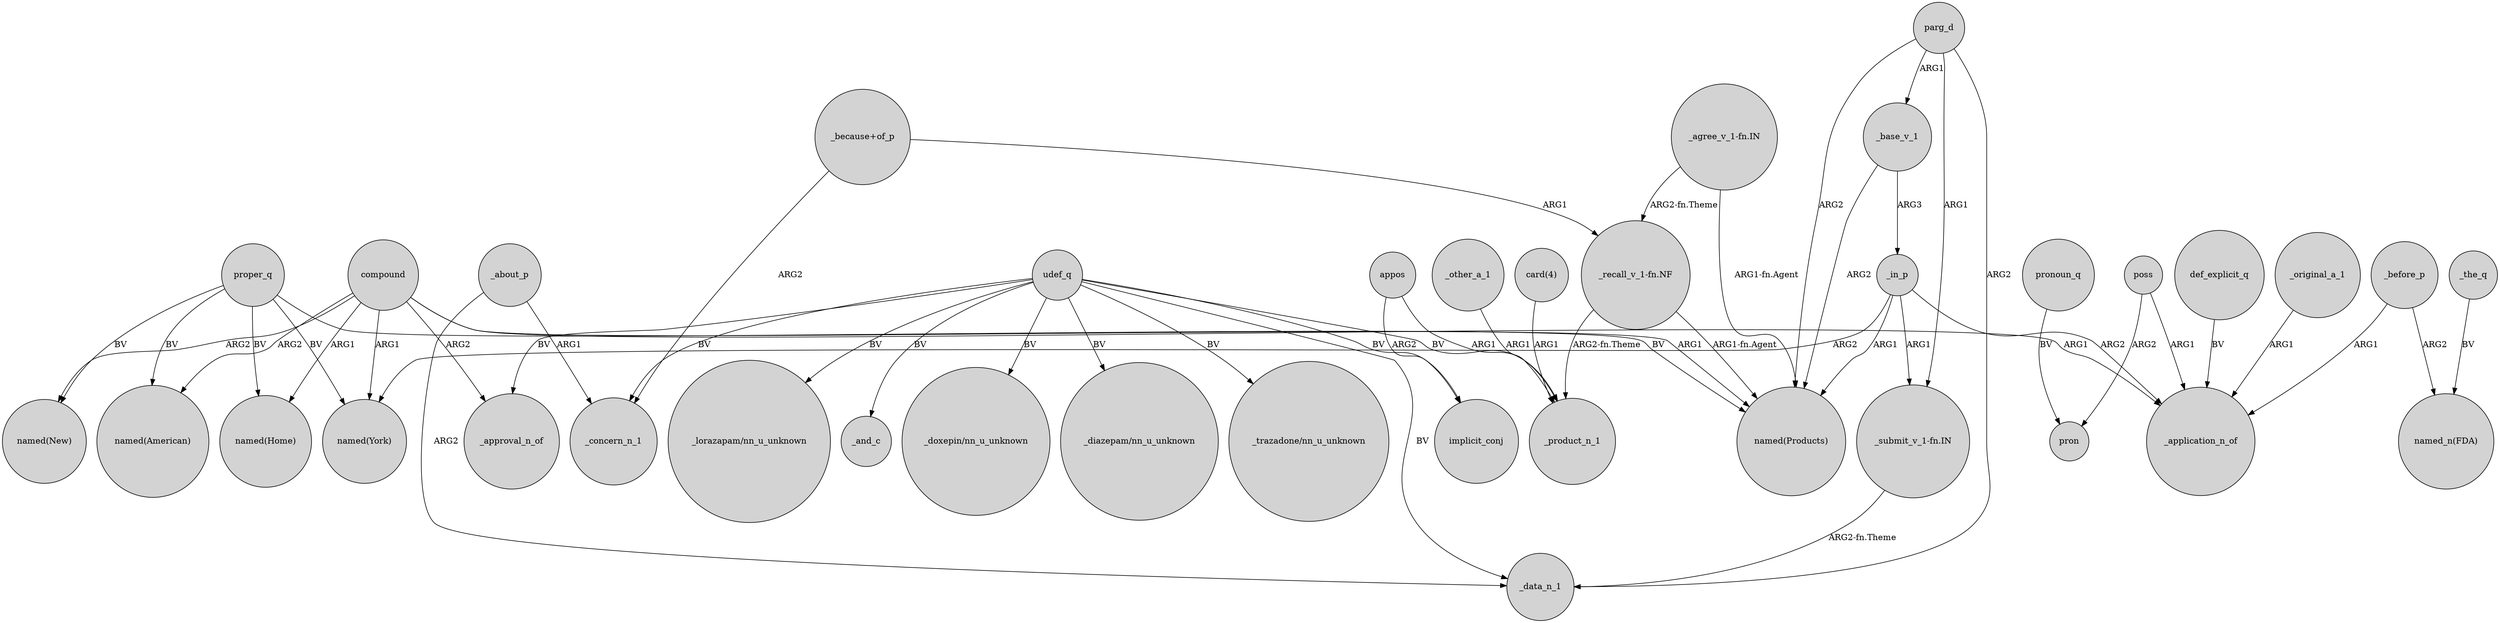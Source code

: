 digraph {
	node [shape=circle style=filled]
	compound -> "named(New)" [label=ARG2]
	_base_v_1 -> "named(Products)" [label=ARG2]
	poss -> pron [label=ARG2]
	_about_p -> _concern_n_1 [label=ARG1]
	proper_q -> "named(American)" [label=BV]
	"_recall_v_1-fn.NF" -> "named(Products)" [label="ARG1-fn.Agent"]
	_in_p -> "named(Products)" [label=ARG1]
	proper_q -> "named(New)" [label=BV]
	"card(4)" -> _product_n_1 [label=ARG1]
	udef_q -> "_doxepin/nn_u_unknown" [label=BV]
	proper_q -> "named(Home)" [label=BV]
	udef_q -> "_diazepam/nn_u_unknown" [label=BV]
	parg_d -> "named(Products)" [label=ARG2]
	"_because+of_p" -> _concern_n_1 [label=ARG2]
	_in_p -> "_submit_v_1-fn.IN" [label=ARG1]
	appos -> implicit_conj [label=ARG2]
	"_agree_v_1-fn.IN" -> "named(Products)" [label="ARG1-fn.Agent"]
	udef_q -> "_trazadone/nn_u_unknown" [label=BV]
	udef_q -> implicit_conj [label=BV]
	def_explicit_q -> _application_n_of [label=BV]
	_other_a_1 -> _product_n_1 [label=ARG1]
	compound -> "named(American)" [label=ARG2]
	_about_p -> _data_n_1 [label=ARG2]
	_original_a_1 -> _application_n_of [label=ARG1]
	pronoun_q -> pron [label=BV]
	udef_q -> "_lorazapam/nn_u_unknown" [label=BV]
	udef_q -> _data_n_1 [label=BV]
	compound -> "named(York)" [label=ARG1]
	"_because+of_p" -> "_recall_v_1-fn.NF" [label=ARG1]
	appos -> _product_n_1 [label=ARG1]
	poss -> _application_n_of [label=ARG1]
	compound -> _application_n_of [label=ARG1]
	_the_q -> "named_n(FDA)" [label=BV]
	udef_q -> _concern_n_1 [label=BV]
	_base_v_1 -> _in_p [label=ARG3]
	parg_d -> _data_n_1 [label=ARG2]
	compound -> "named(Products)" [label=ARG1]
	"_recall_v_1-fn.NF" -> _product_n_1 [label="ARG2-fn.Theme"]
	_in_p -> "named(York)" [label=ARG2]
	udef_q -> _product_n_1 [label=BV]
	_before_p -> "named_n(FDA)" [label=ARG2]
	parg_d -> _base_v_1 [label=ARG1]
	"_submit_v_1-fn.IN" -> _data_n_1 [label="ARG2-fn.Theme"]
	_in_p -> _application_n_of [label=ARG2]
	parg_d -> "_submit_v_1-fn.IN" [label=ARG1]
	udef_q -> _approval_n_of [label=BV]
	proper_q -> "named(York)" [label=BV]
	udef_q -> _and_c [label=BV]
	proper_q -> "named(Products)" [label=BV]
	"_agree_v_1-fn.IN" -> "_recall_v_1-fn.NF" [label="ARG2-fn.Theme"]
	_before_p -> _application_n_of [label=ARG1]
	compound -> "named(Home)" [label=ARG1]
	compound -> _approval_n_of [label=ARG2]
}
